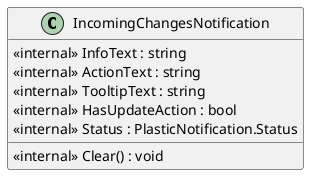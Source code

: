 @startuml
class IncomingChangesNotification {
    <<internal>> InfoText : string
    <<internal>> ActionText : string
    <<internal>> TooltipText : string
    <<internal>> HasUpdateAction : bool
    <<internal>> Status : PlasticNotification.Status
    <<internal>> Clear() : void
}
@enduml
